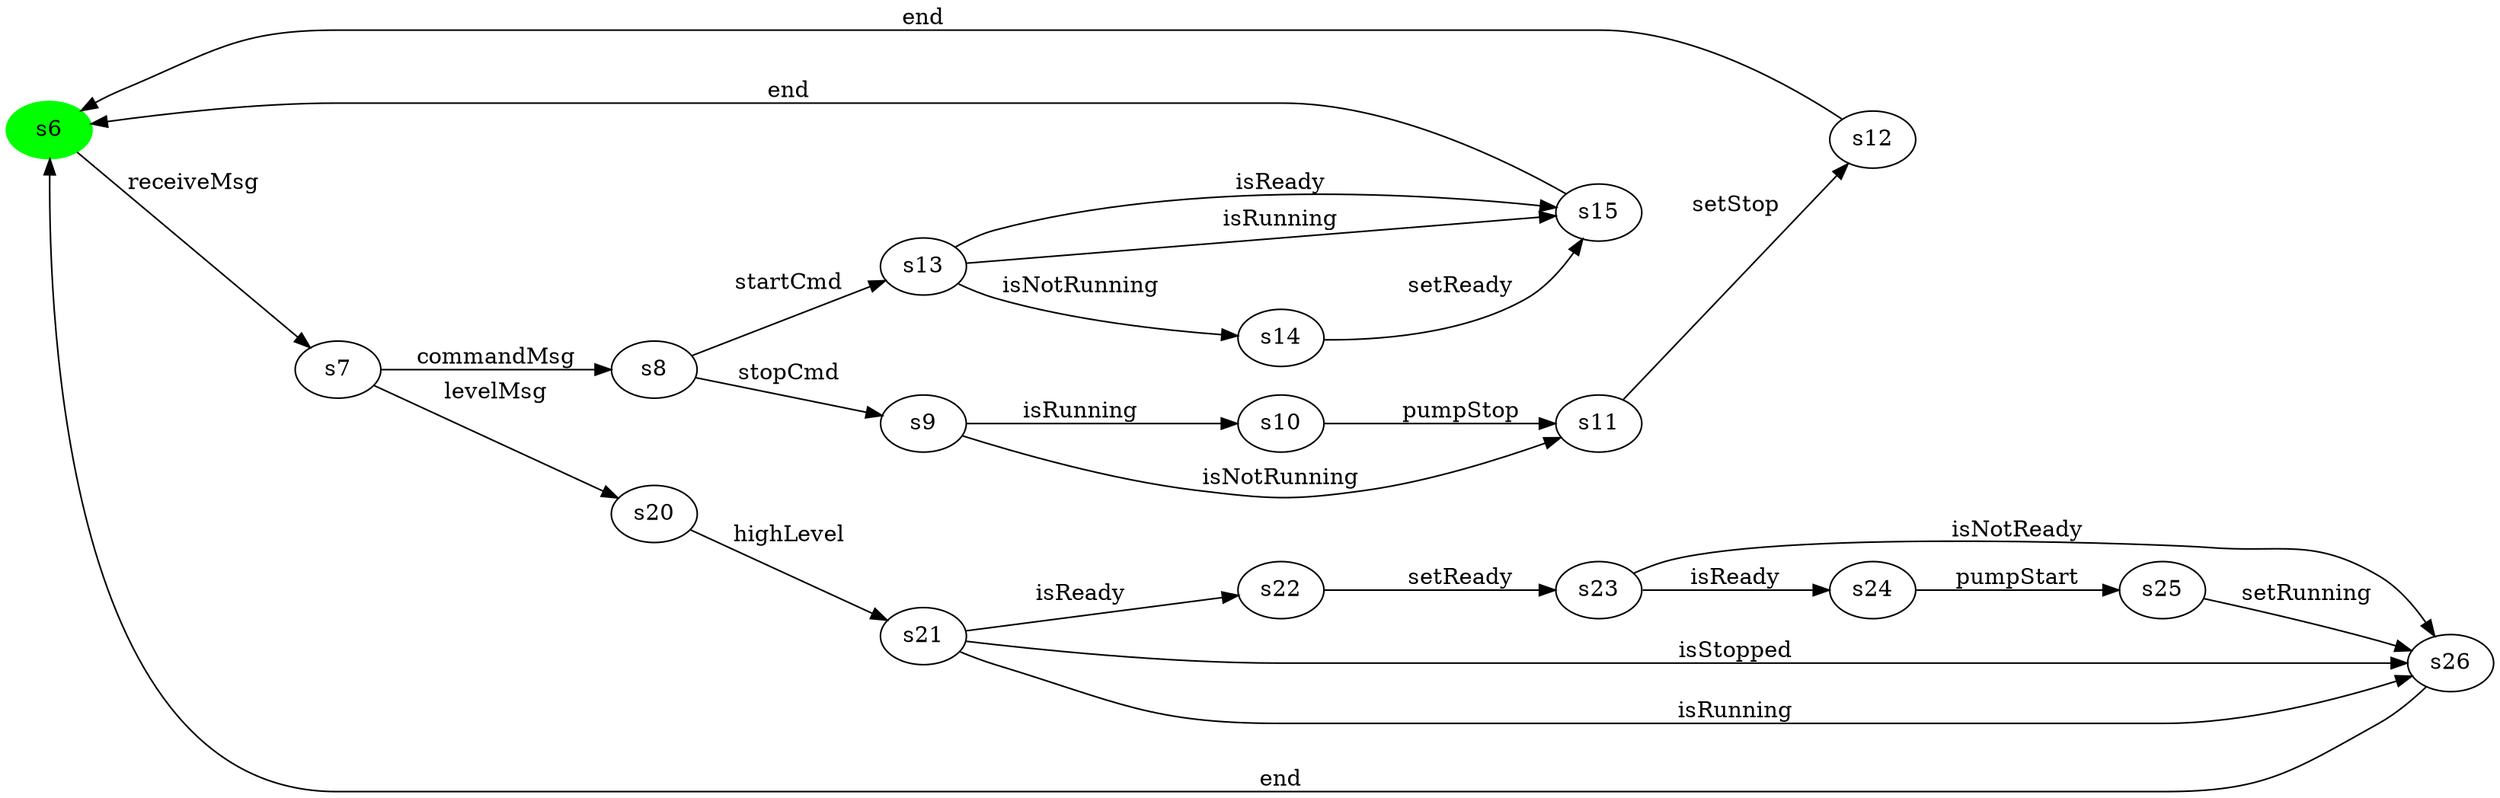 digraph G {
rankdir=LR;
state0[ label = "s6", style=filled, color=green ];
state0 -> state1 [ label=" receiveMsg " ];
state1 [ label = "s7" ];
state1 -> state2 [ label=" levelMsg " ];
state1 -> state3 [ label=" commandMsg " ];
state3 [ label = "s8" ];
state3 -> state4 [ label=" stopCmd " ];
state3 -> state5 [ label=" startCmd " ];
state4 [ label = "s9" ];
state4 -> state6 [ label=" isRunning " ];
state4 -> state7 [ label=" isNotRunning " ];
state2 [ label = "s20" ];
state2 -> state8 [ label=" highLevel " ];
state7 [ label = "s11" ];
state7 -> state9 [ label=" setStop " ];
state10 [ label = "s22" ];
state10 -> state11 [ label=" setReady " ];
state6 [ label = "s10" ];
state6 -> state7 [ label=" pumpStop " ];
state8 [ label = "s21" ];
state8 -> state12 [ label=" isStopped " ];
state8 -> state12 [ label=" isRunning " ];
state8 -> state10 [ label=" isReady " ];
state5 [ label = "s13" ];
state5 -> state13 [ label=" isReady " ];
state5 -> state13 [ label=" isRunning " ];
state5 -> state14 [ label=" isNotRunning " ];
state15 [ label = "s24" ];
state15 -> state16 [ label=" pumpStart " ];
state9 [ label = "s12" ];
state9 -> state0 [ label=" end " ];
state11 [ label = "s23" ];
state11 -> state12 [ label=" isNotReady " ];
state11 -> state15 [ label=" isReady " ];
state13 [ label = "s15" ];
state13 -> state0 [ label=" end " ];
state12 [ label = "s26" ];
state12 -> state0 [ label=" end " ];
state14 [ label = "s14" ];
state14 -> state13 [ label=" setReady " ];
state16 [ label = "s25" ];
state16 -> state12 [ label=" setRunning " ];
}
